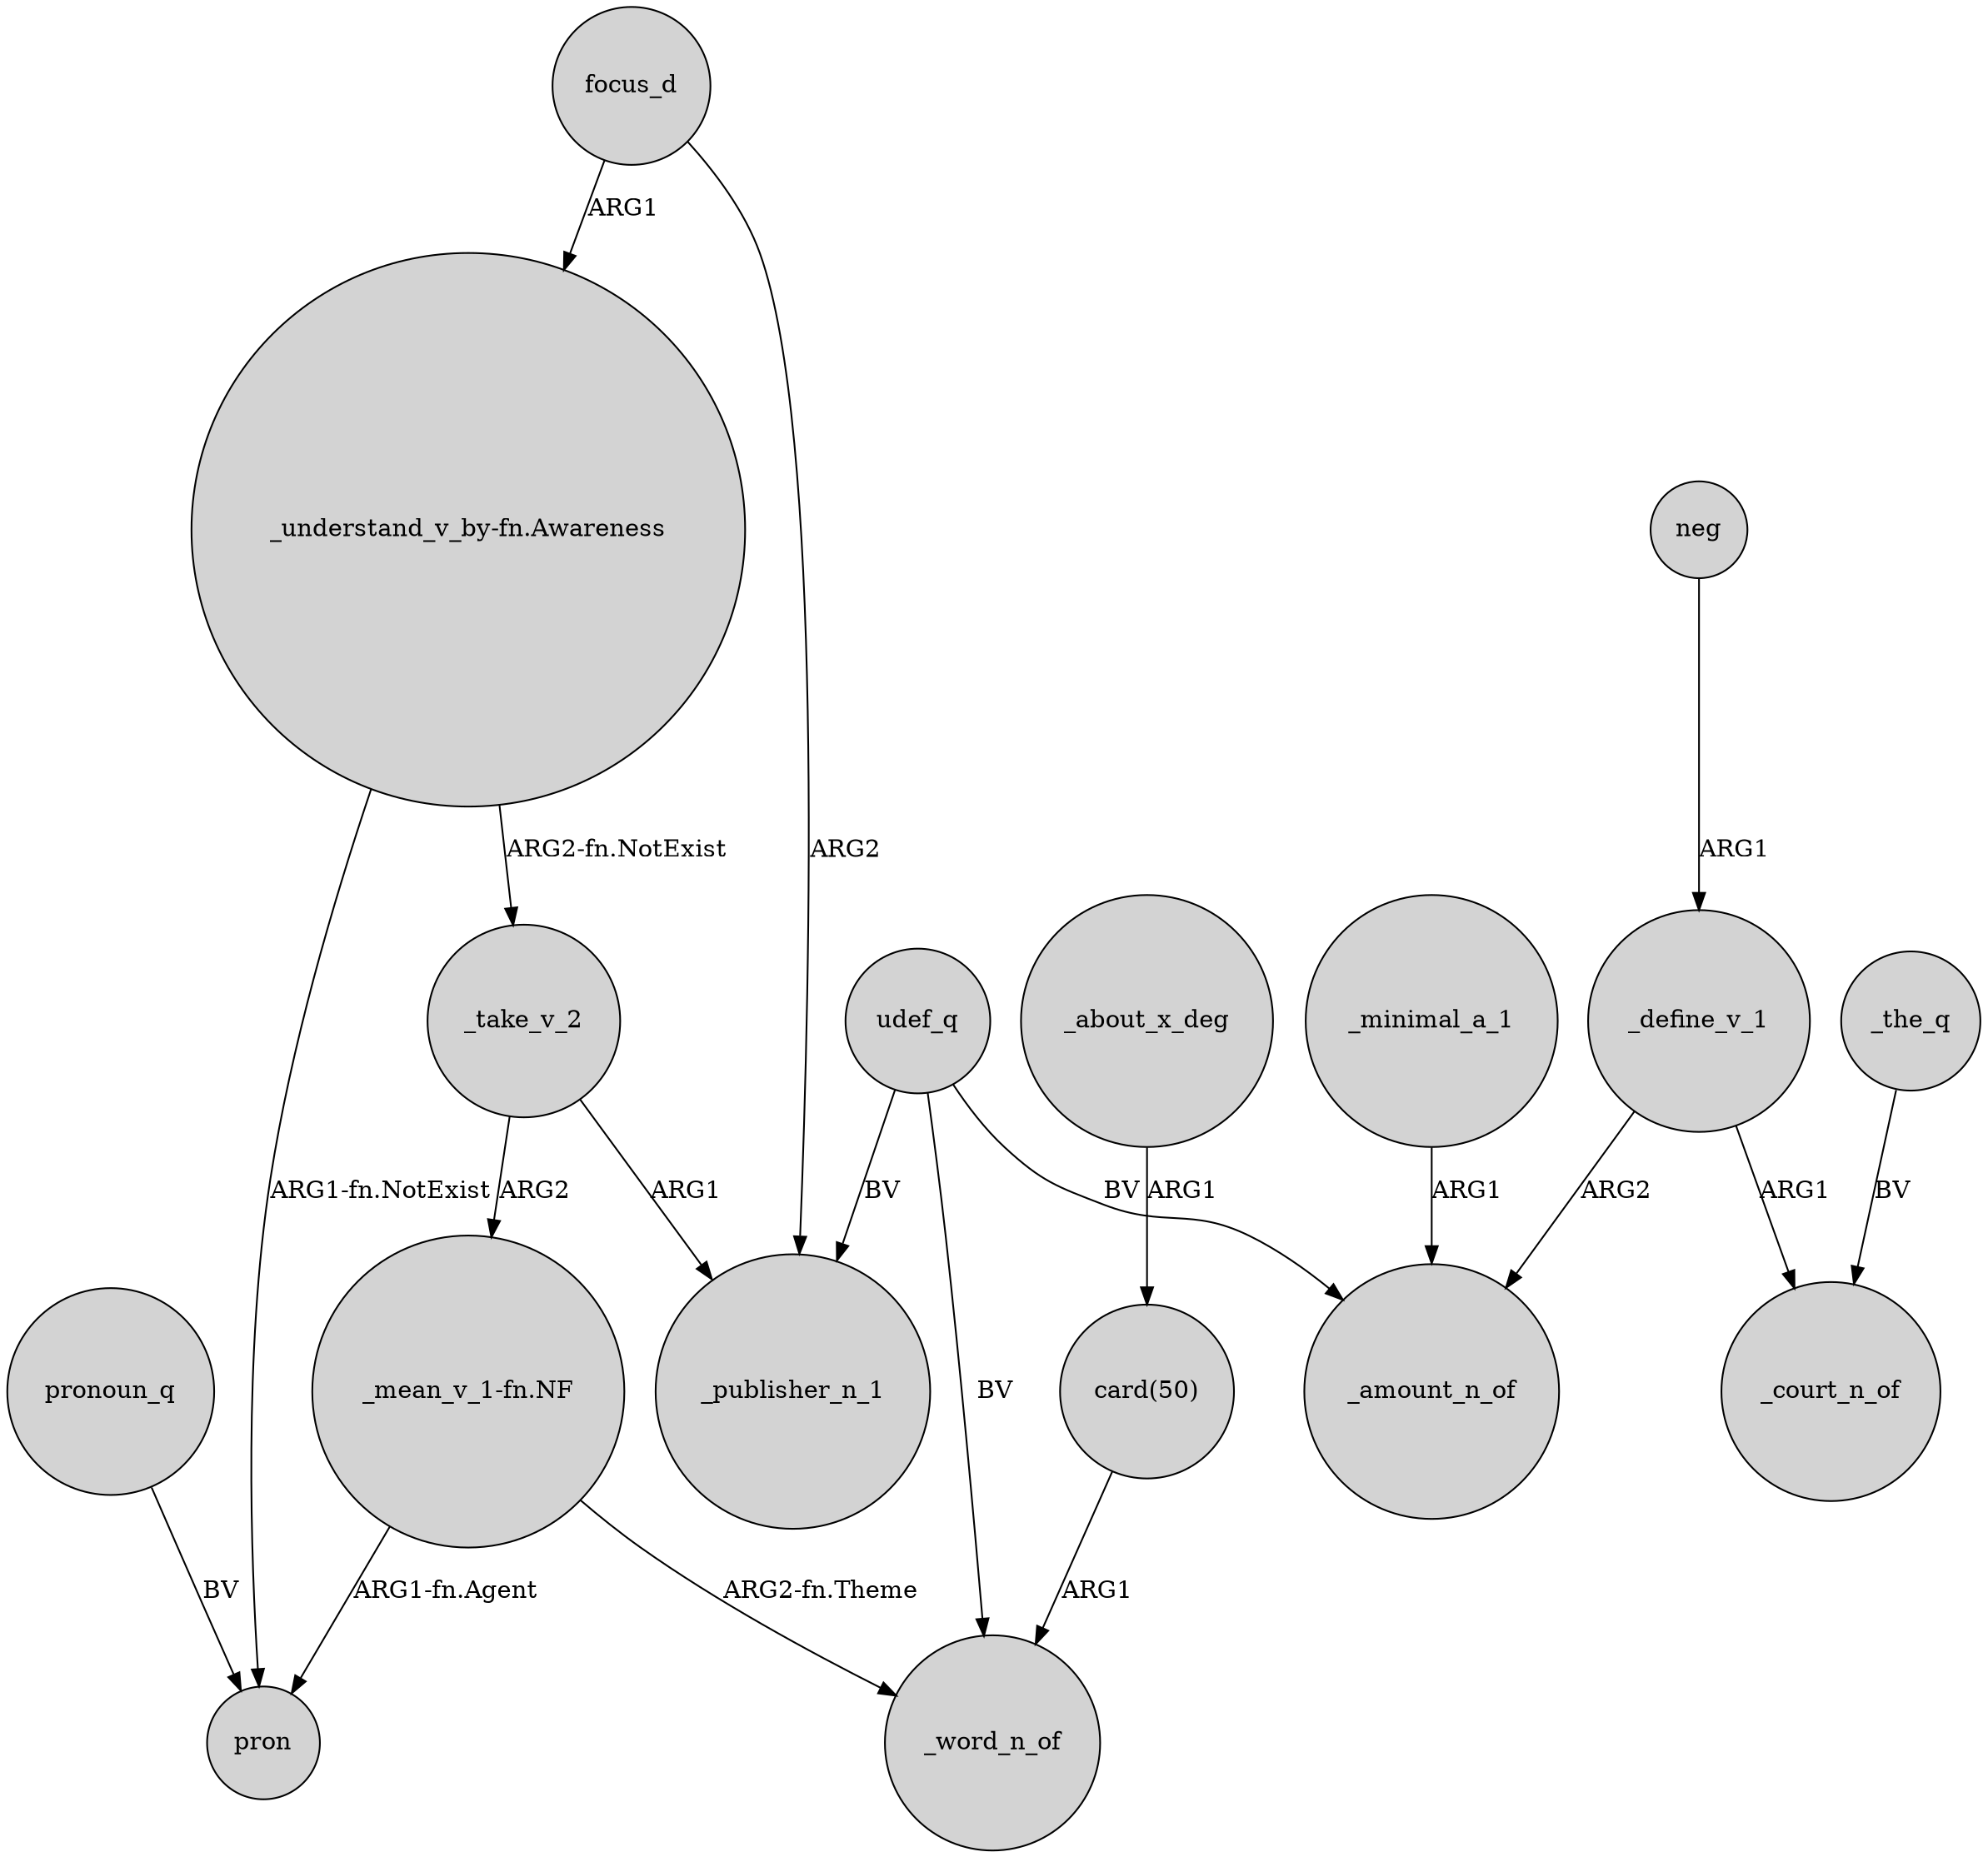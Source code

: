 digraph {
	node [shape=circle style=filled]
	udef_q -> _publisher_n_1 [label=BV]
	"_understand_v_by-fn.Awareness" -> pron [label="ARG1-fn.NotExist"]
	_take_v_2 -> "_mean_v_1-fn.NF" [label=ARG2]
	neg -> _define_v_1 [label=ARG1]
	udef_q -> _amount_n_of [label=BV]
	_the_q -> _court_n_of [label=BV]
	focus_d -> "_understand_v_by-fn.Awareness" [label=ARG1]
	udef_q -> _word_n_of [label=BV]
	_about_x_deg -> "card(50)" [label=ARG1]
	_define_v_1 -> _amount_n_of [label=ARG2]
	pronoun_q -> pron [label=BV]
	"_understand_v_by-fn.Awareness" -> _take_v_2 [label="ARG2-fn.NotExist"]
	_define_v_1 -> _court_n_of [label=ARG1]
	"card(50)" -> _word_n_of [label=ARG1]
	_take_v_2 -> _publisher_n_1 [label=ARG1]
	focus_d -> _publisher_n_1 [label=ARG2]
	"_mean_v_1-fn.NF" -> pron [label="ARG1-fn.Agent"]
	"_mean_v_1-fn.NF" -> _word_n_of [label="ARG2-fn.Theme"]
	_minimal_a_1 -> _amount_n_of [label=ARG1]
}
